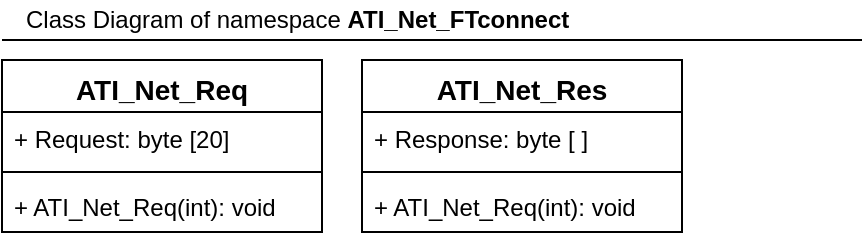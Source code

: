 <mxfile version="13.10.2" type="github">
  <diagram name="Page-1" id="2ca16b54-16f6-2749-3443-fa8db7711227">
    <mxGraphModel dx="652" dy="391" grid="1" gridSize="10" guides="1" tooltips="1" connect="1" arrows="1" fold="1" page="1" pageScale="1" pageWidth="1100" pageHeight="850" background="#ffffff" math="0" shadow="0">
      <root>
        <mxCell id="0" />
        <mxCell id="1" parent="0" />
        <mxCell id="1iOGaAFrSu2fwKG4vINM-10" value="" style="endArrow=none;html=1;" edge="1" parent="1">
          <mxGeometry width="50" height="50" relative="1" as="geometry">
            <mxPoint x="10" y="40" as="sourcePoint" />
            <mxPoint x="440" y="40" as="targetPoint" />
          </mxGeometry>
        </mxCell>
        <mxCell id="1iOGaAFrSu2fwKG4vINM-11" value="Class Diagram of namespace &lt;b&gt;ATI_Net_FTconnect&lt;/b&gt;" style="text;html=1;strokeColor=none;fillColor=none;align=left;verticalAlign=middle;whiteSpace=wrap;rounded=0;" vertex="1" parent="1">
          <mxGeometry x="20" y="20" width="400" height="20" as="geometry" />
        </mxCell>
        <mxCell id="1iOGaAFrSu2fwKG4vINM-37" value="ATI_Net_Req" style="swimlane;fontStyle=1;align=center;verticalAlign=top;childLayout=stackLayout;horizontal=1;startSize=26;horizontalStack=0;resizeParent=1;resizeParentMax=0;resizeLast=0;collapsible=1;marginBottom=0;fontSize=14;" vertex="1" parent="1">
          <mxGeometry x="10" y="50" width="160" height="86" as="geometry">
            <mxRectangle x="10" y="50" width="110" height="26" as="alternateBounds" />
          </mxGeometry>
        </mxCell>
        <mxCell id="1iOGaAFrSu2fwKG4vINM-46" value="+ Request: byte [20]" style="text;strokeColor=none;fillColor=none;align=left;verticalAlign=top;spacingLeft=4;spacingRight=4;overflow=hidden;rotatable=0;points=[[0,0.5],[1,0.5]];portConstraint=eastwest;" vertex="1" parent="1iOGaAFrSu2fwKG4vINM-37">
          <mxGeometry y="26" width="160" height="26" as="geometry" />
        </mxCell>
        <mxCell id="1iOGaAFrSu2fwKG4vINM-39" value="" style="line;strokeWidth=1;fillColor=none;align=left;verticalAlign=middle;spacingTop=-1;spacingLeft=3;spacingRight=3;rotatable=0;labelPosition=right;points=[];portConstraint=eastwest;" vertex="1" parent="1iOGaAFrSu2fwKG4vINM-37">
          <mxGeometry y="52" width="160" height="8" as="geometry" />
        </mxCell>
        <mxCell id="1iOGaAFrSu2fwKG4vINM-40" value="+ ATI_Net_Req(int): void" style="text;strokeColor=none;fillColor=none;align=left;verticalAlign=top;spacingLeft=4;spacingRight=4;overflow=hidden;rotatable=0;points=[[0,0.5],[1,0.5]];portConstraint=eastwest;" vertex="1" parent="1iOGaAFrSu2fwKG4vINM-37">
          <mxGeometry y="60" width="160" height="26" as="geometry" />
        </mxCell>
        <mxCell id="1iOGaAFrSu2fwKG4vINM-42" value="ATI_Net_Res" style="swimlane;fontStyle=1;align=center;verticalAlign=top;childLayout=stackLayout;horizontal=1;startSize=26;horizontalStack=0;resizeParent=1;resizeParentMax=0;resizeLast=0;collapsible=1;marginBottom=0;fontSize=14;" vertex="1" parent="1">
          <mxGeometry x="190" y="50" width="160" height="86" as="geometry">
            <mxRectangle x="10" y="50" width="110" height="26" as="alternateBounds" />
          </mxGeometry>
        </mxCell>
        <mxCell id="1iOGaAFrSu2fwKG4vINM-43" value="+ Response: byte [ ]" style="text;strokeColor=none;fillColor=none;align=left;verticalAlign=top;spacingLeft=4;spacingRight=4;overflow=hidden;rotatable=0;points=[[0,0.5],[1,0.5]];portConstraint=eastwest;" vertex="1" parent="1iOGaAFrSu2fwKG4vINM-42">
          <mxGeometry y="26" width="160" height="26" as="geometry" />
        </mxCell>
        <mxCell id="1iOGaAFrSu2fwKG4vINM-44" value="" style="line;strokeWidth=1;fillColor=none;align=left;verticalAlign=middle;spacingTop=-1;spacingLeft=3;spacingRight=3;rotatable=0;labelPosition=right;points=[];portConstraint=eastwest;" vertex="1" parent="1iOGaAFrSu2fwKG4vINM-42">
          <mxGeometry y="52" width="160" height="8" as="geometry" />
        </mxCell>
        <mxCell id="1iOGaAFrSu2fwKG4vINM-45" value="+ ATI_Net_Req(int): void" style="text;strokeColor=none;fillColor=none;align=left;verticalAlign=top;spacingLeft=4;spacingRight=4;overflow=hidden;rotatable=0;points=[[0,0.5],[1,0.5]];portConstraint=eastwest;" vertex="1" parent="1iOGaAFrSu2fwKG4vINM-42">
          <mxGeometry y="60" width="160" height="26" as="geometry" />
        </mxCell>
      </root>
    </mxGraphModel>
  </diagram>
</mxfile>
